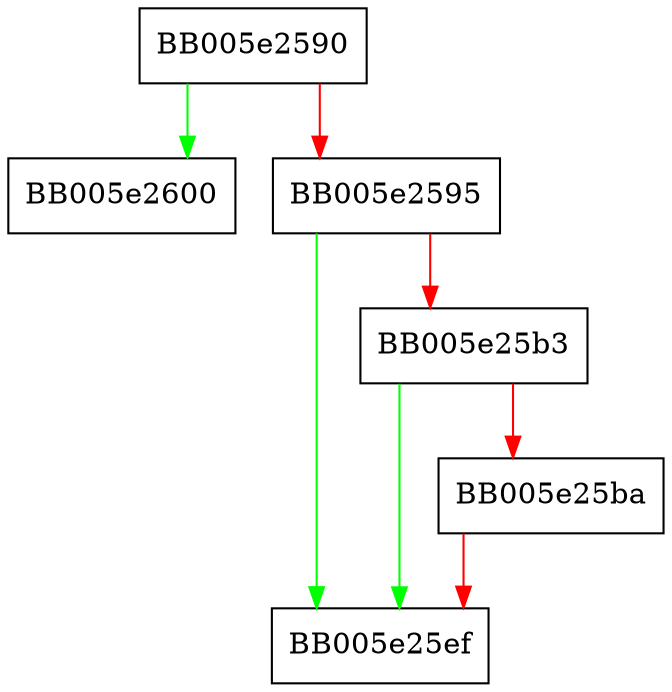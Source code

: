 digraph ossl_ffc_params_FIPS186_4_validate {
  node [shape="box"];
  graph [splines=ortho];
  BB005e2590 -> BB005e2600 [color="green"];
  BB005e2590 -> BB005e2595 [color="red"];
  BB005e2595 -> BB005e25ef [color="green"];
  BB005e2595 -> BB005e25b3 [color="red"];
  BB005e25b3 -> BB005e25ef [color="green"];
  BB005e25b3 -> BB005e25ba [color="red"];
  BB005e25ba -> BB005e25ef [color="red"];
}